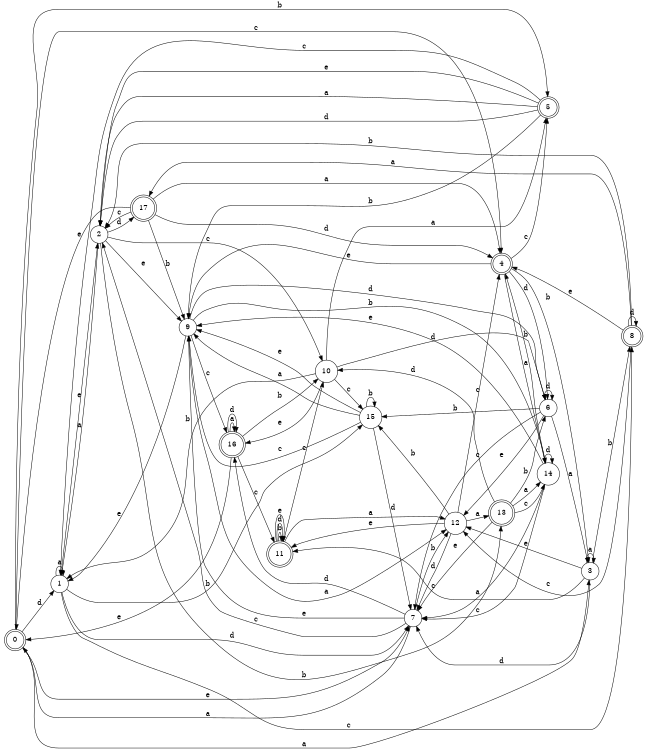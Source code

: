 digraph n15_10 {
__start0 [label="" shape="none"];

rankdir=LR;
size="8,5";

s0 [style="rounded,filled", color="black", fillcolor="white" shape="doublecircle", label="0"];
s1 [style="filled", color="black", fillcolor="white" shape="circle", label="1"];
s2 [style="filled", color="black", fillcolor="white" shape="circle", label="2"];
s3 [style="filled", color="black", fillcolor="white" shape="circle", label="3"];
s4 [style="rounded,filled", color="black", fillcolor="white" shape="doublecircle", label="4"];
s5 [style="rounded,filled", color="black", fillcolor="white" shape="doublecircle", label="5"];
s6 [style="filled", color="black", fillcolor="white" shape="circle", label="6"];
s7 [style="filled", color="black", fillcolor="white" shape="circle", label="7"];
s8 [style="rounded,filled", color="black", fillcolor="white" shape="doublecircle", label="8"];
s9 [style="filled", color="black", fillcolor="white" shape="circle", label="9"];
s10 [style="filled", color="black", fillcolor="white" shape="circle", label="10"];
s11 [style="rounded,filled", color="black", fillcolor="white" shape="doublecircle", label="11"];
s12 [style="filled", color="black", fillcolor="white" shape="circle", label="12"];
s13 [style="rounded,filled", color="black", fillcolor="white" shape="doublecircle", label="13"];
s14 [style="filled", color="black", fillcolor="white" shape="circle", label="14"];
s15 [style="filled", color="black", fillcolor="white" shape="circle", label="15"];
s16 [style="rounded,filled", color="black", fillcolor="white" shape="doublecircle", label="16"];
s17 [style="rounded,filled", color="black", fillcolor="white" shape="doublecircle", label="17"];
s0 -> s3 [label="a"];
s0 -> s5 [label="b"];
s0 -> s4 [label="c"];
s0 -> s1 [label="d"];
s0 -> s7 [label="e"];
s1 -> s1 [label="a"];
s1 -> s15 [label="b"];
s1 -> s8 [label="c"];
s1 -> s7 [label="d"];
s1 -> s2 [label="e"];
s2 -> s1 [label="a"];
s2 -> s13 [label="b"];
s2 -> s10 [label="c"];
s2 -> s17 [label="d"];
s2 -> s9 [label="e"];
s3 -> s3 [label="a"];
s3 -> s8 [label="b"];
s3 -> s11 [label="c"];
s3 -> s7 [label="d"];
s3 -> s12 [label="e"];
s4 -> s14 [label="a"];
s4 -> s3 [label="b"];
s4 -> s5 [label="c"];
s4 -> s6 [label="d"];
s4 -> s9 [label="e"];
s5 -> s2 [label="a"];
s5 -> s9 [label="b"];
s5 -> s1 [label="c"];
s5 -> s2 [label="d"];
s5 -> s2 [label="e"];
s6 -> s3 [label="a"];
s6 -> s15 [label="b"];
s6 -> s7 [label="c"];
s6 -> s6 [label="d"];
s6 -> s12 [label="e"];
s7 -> s0 [label="a"];
s7 -> s12 [label="b"];
s7 -> s2 [label="c"];
s7 -> s16 [label="d"];
s7 -> s9 [label="e"];
s8 -> s17 [label="a"];
s8 -> s2 [label="b"];
s8 -> s12 [label="c"];
s8 -> s8 [label="d"];
s8 -> s4 [label="e"];
s9 -> s12 [label="a"];
s9 -> s14 [label="b"];
s9 -> s16 [label="c"];
s9 -> s6 [label="d"];
s9 -> s1 [label="e"];
s10 -> s5 [label="a"];
s10 -> s1 [label="b"];
s10 -> s15 [label="c"];
s10 -> s6 [label="d"];
s10 -> s16 [label="e"];
s11 -> s12 [label="a"];
s11 -> s11 [label="b"];
s11 -> s10 [label="c"];
s11 -> s11 [label="d"];
s11 -> s11 [label="e"];
s12 -> s13 [label="a"];
s12 -> s15 [label="b"];
s12 -> s4 [label="c"];
s12 -> s7 [label="d"];
s12 -> s11 [label="e"];
s13 -> s14 [label="a"];
s13 -> s6 [label="b"];
s13 -> s14 [label="c"];
s13 -> s10 [label="d"];
s13 -> s7 [label="e"];
s14 -> s7 [label="a"];
s14 -> s4 [label="b"];
s14 -> s7 [label="c"];
s14 -> s14 [label="d"];
s14 -> s9 [label="e"];
s15 -> s9 [label="a"];
s15 -> s15 [label="b"];
s15 -> s9 [label="c"];
s15 -> s7 [label="d"];
s15 -> s9 [label="e"];
s16 -> s16 [label="a"];
s16 -> s10 [label="b"];
s16 -> s11 [label="c"];
s16 -> s16 [label="d"];
s16 -> s0 [label="e"];
s17 -> s4 [label="a"];
s17 -> s9 [label="b"];
s17 -> s2 [label="c"];
s17 -> s4 [label="d"];
s17 -> s0 [label="e"];

}
